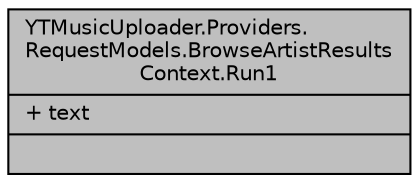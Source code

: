 digraph "YTMusicUploader.Providers.RequestModels.BrowseArtistResultsContext.Run1"
{
 // LATEX_PDF_SIZE
  edge [fontname="Helvetica",fontsize="10",labelfontname="Helvetica",labelfontsize="10"];
  node [fontname="Helvetica",fontsize="10",shape=record];
  Node1 [label="{YTMusicUploader.Providers.\lRequestModels.BrowseArtistResults\lContext.Run1\n|+ text\l|}",height=0.2,width=0.4,color="black", fillcolor="grey75", style="filled", fontcolor="black",tooltip=" "];
}
